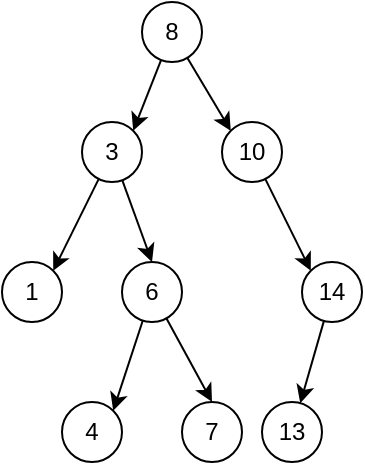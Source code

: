 <mxfile>
    <diagram id="9Sh644TrHf2-0zB0WD6U" name="第 1 页">
        <mxGraphModel dx="418" dy="347" grid="1" gridSize="10" guides="1" tooltips="1" connect="1" arrows="1" fold="1" page="1" pageScale="1" pageWidth="827" pageHeight="1169" math="0" shadow="0">
            <root>
                <mxCell id="0"/>
                <mxCell id="1" parent="0"/>
                <mxCell id="7" style="edgeStyle=none;html=1;entryX=1;entryY=0;entryDx=0;entryDy=0;" edge="1" parent="1" source="3" target="4">
                    <mxGeometry relative="1" as="geometry"/>
                </mxCell>
                <mxCell id="8" style="edgeStyle=none;html=1;entryX=0;entryY=0;entryDx=0;entryDy=0;" edge="1" parent="1" source="3" target="5">
                    <mxGeometry relative="1" as="geometry"/>
                </mxCell>
                <mxCell id="3" value="8" style="ellipse;whiteSpace=wrap;html=1;aspect=fixed;" vertex="1" parent="1">
                    <mxGeometry x="150" y="110" width="30" height="30" as="geometry"/>
                </mxCell>
                <mxCell id="9" style="edgeStyle=none;html=1;entryX=1;entryY=0;entryDx=0;entryDy=0;" edge="1" parent="1" source="4" target="6">
                    <mxGeometry relative="1" as="geometry"/>
                </mxCell>
                <mxCell id="11" style="edgeStyle=none;html=1;entryX=0.5;entryY=0;entryDx=0;entryDy=0;" edge="1" parent="1" source="4" target="10">
                    <mxGeometry relative="1" as="geometry"/>
                </mxCell>
                <mxCell id="4" value="3" style="ellipse;whiteSpace=wrap;html=1;aspect=fixed;" vertex="1" parent="1">
                    <mxGeometry x="120" y="170" width="30" height="30" as="geometry"/>
                </mxCell>
                <mxCell id="13" style="edgeStyle=none;html=1;entryX=0;entryY=0;entryDx=0;entryDy=0;" edge="1" parent="1" source="5" target="12">
                    <mxGeometry relative="1" as="geometry"/>
                </mxCell>
                <mxCell id="5" value="10" style="ellipse;whiteSpace=wrap;html=1;aspect=fixed;" vertex="1" parent="1">
                    <mxGeometry x="190" y="170" width="30" height="30" as="geometry"/>
                </mxCell>
                <mxCell id="6" value="1" style="ellipse;whiteSpace=wrap;html=1;aspect=fixed;" vertex="1" parent="1">
                    <mxGeometry x="80" y="240" width="30" height="30" as="geometry"/>
                </mxCell>
                <mxCell id="15" style="edgeStyle=none;html=1;entryX=1;entryY=0;entryDx=0;entryDy=0;" edge="1" parent="1" source="10" target="14">
                    <mxGeometry relative="1" as="geometry"/>
                </mxCell>
                <mxCell id="17" style="edgeStyle=none;html=1;entryX=0.5;entryY=0;entryDx=0;entryDy=0;" edge="1" parent="1" source="10" target="16">
                    <mxGeometry relative="1" as="geometry"/>
                </mxCell>
                <mxCell id="10" value="6" style="ellipse;whiteSpace=wrap;html=1;aspect=fixed;" vertex="1" parent="1">
                    <mxGeometry x="140" y="240" width="30" height="30" as="geometry"/>
                </mxCell>
                <mxCell id="19" style="edgeStyle=none;html=1;" edge="1" parent="1" source="12" target="18">
                    <mxGeometry relative="1" as="geometry"/>
                </mxCell>
                <mxCell id="12" value="14" style="ellipse;whiteSpace=wrap;html=1;aspect=fixed;" vertex="1" parent="1">
                    <mxGeometry x="230" y="240" width="30" height="30" as="geometry"/>
                </mxCell>
                <mxCell id="14" value="4" style="ellipse;whiteSpace=wrap;html=1;aspect=fixed;" vertex="1" parent="1">
                    <mxGeometry x="110" y="310" width="30" height="30" as="geometry"/>
                </mxCell>
                <mxCell id="16" value="7" style="ellipse;whiteSpace=wrap;html=1;aspect=fixed;" vertex="1" parent="1">
                    <mxGeometry x="170" y="310" width="30" height="30" as="geometry"/>
                </mxCell>
                <mxCell id="18" value="13" style="ellipse;whiteSpace=wrap;html=1;aspect=fixed;" vertex="1" parent="1">
                    <mxGeometry x="210" y="310" width="30" height="30" as="geometry"/>
                </mxCell>
            </root>
        </mxGraphModel>
    </diagram>
</mxfile>
